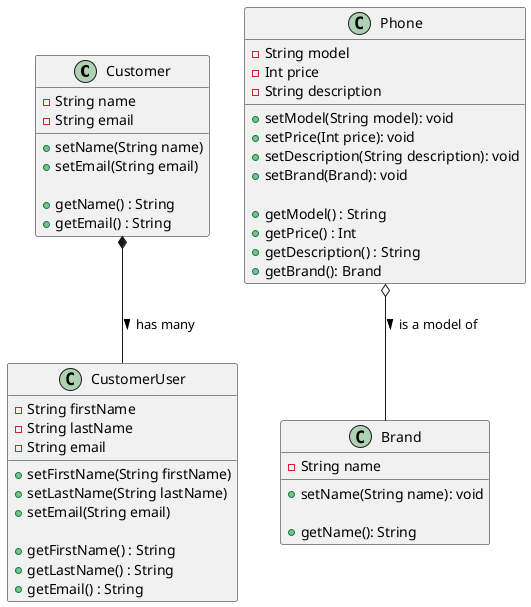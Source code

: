 @startuml
'https://plantuml.com/class-diagram

class Customer {
    - String name
    - String email

    + setName(String name)
    + setEmail(String email)

    + getName() : String
    + getEmail() : String
}

class CustomerUser {
    - String firstName
    - String lastName
    - String email

    + setFirstName(String firstName)
    + setLastName(String lastName)
    + setEmail(String email)

    + getFirstName() : String
    + getLastName() : String
    + getEmail() : String
}

Customer *-- CustomerUser : > has many

class Phone {
    - String model
    - Int price
    - String description

    + setModel(String model): void
    + setPrice(Int price): void
    + setDescription(String description): void
    + setBrand(Brand): void

    + getModel() : String
    + getPrice() : Int
    + getDescription() : String
    + getBrand(): Brand
}

class Brand {
    - String name

    + setName(String name): void

    + getName(): String
}

Phone o-- Brand : > is a model of

@enduml
